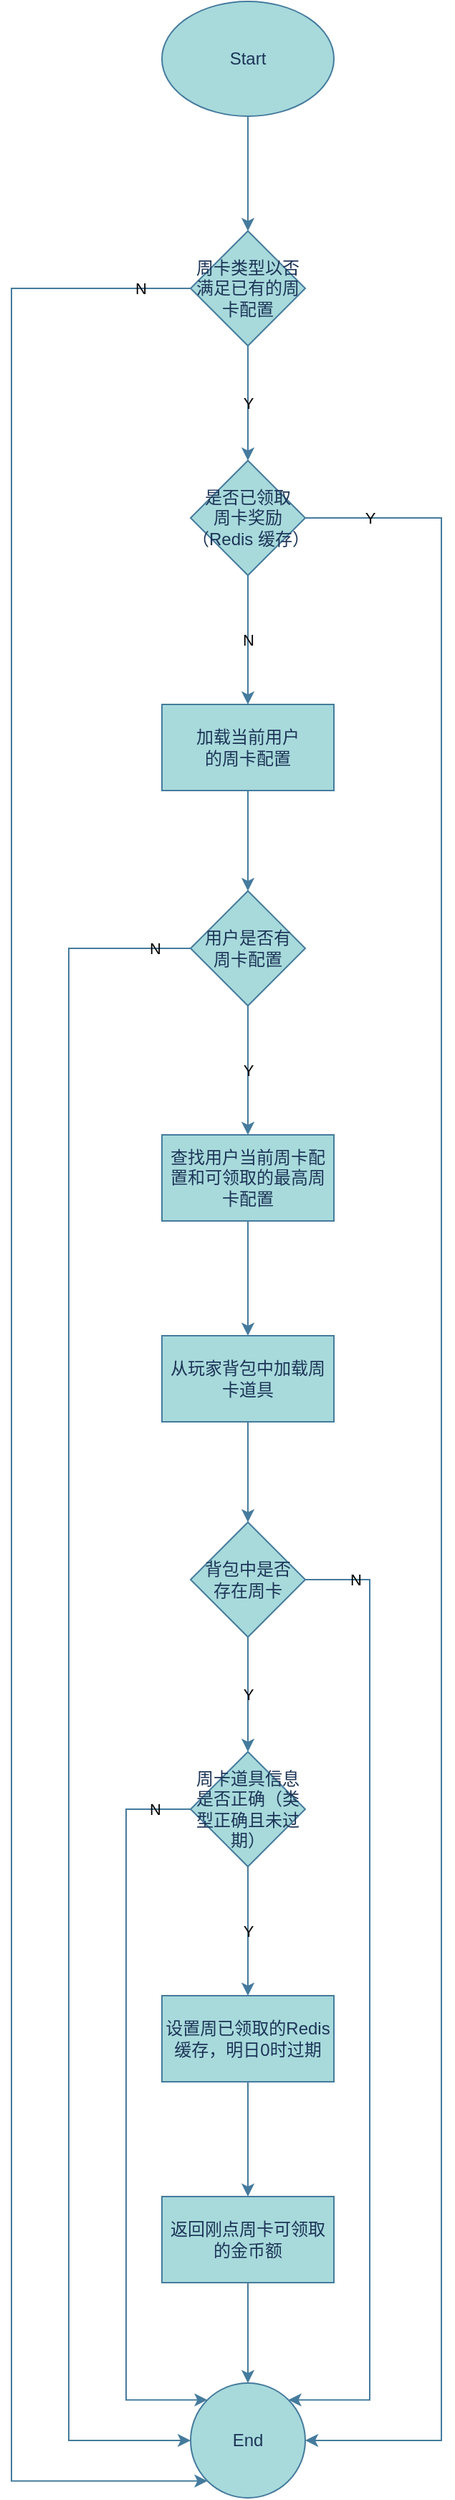 <mxfile version="24.2.3" type="github">
  <diagram name="Page-1" id="uZO5wta7VgLoH98T9EKO">
    <mxGraphModel dx="1434" dy="676" grid="1" gridSize="10" guides="1" tooltips="1" connect="1" arrows="1" fold="1" page="1" pageScale="1" pageWidth="850" pageHeight="1100" math="0" shadow="0">
      <root>
        <mxCell id="0" />
        <mxCell id="1" parent="0" />
        <mxCell id="dfrxhbNRFuG1TWJueZY8-5" value="" style="edgeStyle=orthogonalEdgeStyle;rounded=0;orthogonalLoop=1;jettySize=auto;html=1;labelBackgroundColor=none;strokeColor=#457B9D;fontColor=default;" edge="1" parent="1" source="dfrxhbNRFuG1TWJueZY8-1" target="dfrxhbNRFuG1TWJueZY8-4">
          <mxGeometry relative="1" as="geometry" />
        </mxCell>
        <mxCell id="dfrxhbNRFuG1TWJueZY8-1" value="Start" style="ellipse;whiteSpace=wrap;html=1;labelBackgroundColor=none;fillColor=#A8DADC;strokeColor=#457B9D;fontColor=#1D3557;" vertex="1" parent="1">
          <mxGeometry x="365" y="20" width="120" height="80" as="geometry" />
        </mxCell>
        <mxCell id="dfrxhbNRFuG1TWJueZY8-7" value="Y" style="edgeStyle=orthogonalEdgeStyle;rounded=0;orthogonalLoop=1;jettySize=auto;html=1;labelBackgroundColor=none;strokeColor=#457B9D;fontColor=default;" edge="1" parent="1" source="dfrxhbNRFuG1TWJueZY8-4" target="dfrxhbNRFuG1TWJueZY8-6">
          <mxGeometry relative="1" as="geometry" />
        </mxCell>
        <mxCell id="dfrxhbNRFuG1TWJueZY8-32" value="N" style="edgeStyle=orthogonalEdgeStyle;rounded=0;orthogonalLoop=1;jettySize=auto;html=1;entryX=0;entryY=1;entryDx=0;entryDy=0;labelBackgroundColor=none;strokeColor=#457B9D;fontColor=default;" edge="1" parent="1" source="dfrxhbNRFuG1TWJueZY8-4" target="dfrxhbNRFuG1TWJueZY8-26">
          <mxGeometry x="-0.961" relative="1" as="geometry">
            <Array as="points">
              <mxPoint x="260" y="220" />
              <mxPoint x="260" y="1748" />
            </Array>
            <mxPoint as="offset" />
          </mxGeometry>
        </mxCell>
        <mxCell id="dfrxhbNRFuG1TWJueZY8-4" value="周卡类型以否满足已有的周卡配置" style="rhombus;whiteSpace=wrap;html=1;labelBackgroundColor=none;fillColor=#A8DADC;strokeColor=#457B9D;fontColor=#1D3557;" vertex="1" parent="1">
          <mxGeometry x="385" y="180" width="80" height="80" as="geometry" />
        </mxCell>
        <mxCell id="dfrxhbNRFuG1TWJueZY8-9" value="N" style="edgeStyle=orthogonalEdgeStyle;rounded=0;orthogonalLoop=1;jettySize=auto;html=1;labelBackgroundColor=none;strokeColor=#457B9D;fontColor=default;" edge="1" parent="1" source="dfrxhbNRFuG1TWJueZY8-6" target="dfrxhbNRFuG1TWJueZY8-8">
          <mxGeometry relative="1" as="geometry" />
        </mxCell>
        <mxCell id="dfrxhbNRFuG1TWJueZY8-31" value="Y" style="edgeStyle=orthogonalEdgeStyle;rounded=0;orthogonalLoop=1;jettySize=auto;html=1;entryX=1;entryY=0.5;entryDx=0;entryDy=0;labelBackgroundColor=none;strokeColor=#457B9D;fontColor=default;" edge="1" parent="1" source="dfrxhbNRFuG1TWJueZY8-6" target="dfrxhbNRFuG1TWJueZY8-26">
          <mxGeometry x="-0.941" relative="1" as="geometry">
            <Array as="points">
              <mxPoint x="560" y="380" />
              <mxPoint x="560" y="1720" />
            </Array>
            <mxPoint as="offset" />
          </mxGeometry>
        </mxCell>
        <mxCell id="dfrxhbNRFuG1TWJueZY8-6" value="是否已领取&lt;br&gt;周卡奖励（Redis 缓存）" style="rhombus;whiteSpace=wrap;html=1;labelBackgroundColor=none;fillColor=#A8DADC;strokeColor=#457B9D;fontColor=#1D3557;" vertex="1" parent="1">
          <mxGeometry x="385" y="340" width="80" height="80" as="geometry" />
        </mxCell>
        <mxCell id="dfrxhbNRFuG1TWJueZY8-11" value="" style="edgeStyle=orthogonalEdgeStyle;rounded=0;orthogonalLoop=1;jettySize=auto;html=1;labelBackgroundColor=none;strokeColor=#457B9D;fontColor=default;" edge="1" parent="1" source="dfrxhbNRFuG1TWJueZY8-8" target="dfrxhbNRFuG1TWJueZY8-10">
          <mxGeometry relative="1" as="geometry" />
        </mxCell>
        <mxCell id="dfrxhbNRFuG1TWJueZY8-8" value="加载当前用户&lt;br&gt;的周卡配置" style="whiteSpace=wrap;html=1;labelBackgroundColor=none;fillColor=#A8DADC;strokeColor=#457B9D;fontColor=#1D3557;" vertex="1" parent="1">
          <mxGeometry x="365" y="510" width="120" height="60" as="geometry" />
        </mxCell>
        <mxCell id="dfrxhbNRFuG1TWJueZY8-13" value="Y" style="edgeStyle=orthogonalEdgeStyle;rounded=0;orthogonalLoop=1;jettySize=auto;html=1;labelBackgroundColor=none;strokeColor=#457B9D;fontColor=default;" edge="1" parent="1" source="dfrxhbNRFuG1TWJueZY8-10" target="dfrxhbNRFuG1TWJueZY8-12">
          <mxGeometry relative="1" as="geometry" />
        </mxCell>
        <mxCell id="dfrxhbNRFuG1TWJueZY8-30" value="N" style="edgeStyle=orthogonalEdgeStyle;rounded=0;orthogonalLoop=1;jettySize=auto;html=1;entryX=0;entryY=0.5;entryDx=0;entryDy=0;labelBackgroundColor=none;strokeColor=#457B9D;fontColor=default;" edge="1" parent="1" source="dfrxhbNRFuG1TWJueZY8-10" target="dfrxhbNRFuG1TWJueZY8-26">
          <mxGeometry x="-0.959" relative="1" as="geometry">
            <Array as="points">
              <mxPoint x="300" y="680" />
              <mxPoint x="300" y="1720" />
            </Array>
            <mxPoint as="offset" />
          </mxGeometry>
        </mxCell>
        <mxCell id="dfrxhbNRFuG1TWJueZY8-10" value="用户是否有&lt;br&gt;周卡配置" style="rhombus;whiteSpace=wrap;html=1;labelBackgroundColor=none;fillColor=#A8DADC;strokeColor=#457B9D;fontColor=#1D3557;" vertex="1" parent="1">
          <mxGeometry x="385" y="640" width="80" height="80" as="geometry" />
        </mxCell>
        <mxCell id="dfrxhbNRFuG1TWJueZY8-15" value="" style="edgeStyle=orthogonalEdgeStyle;rounded=0;orthogonalLoop=1;jettySize=auto;html=1;labelBackgroundColor=none;strokeColor=#457B9D;fontColor=default;" edge="1" parent="1" source="dfrxhbNRFuG1TWJueZY8-12" target="dfrxhbNRFuG1TWJueZY8-14">
          <mxGeometry relative="1" as="geometry" />
        </mxCell>
        <mxCell id="dfrxhbNRFuG1TWJueZY8-12" value="查找用户当前周卡配置和可领取的最高周卡配置" style="whiteSpace=wrap;html=1;labelBackgroundColor=none;fillColor=#A8DADC;strokeColor=#457B9D;fontColor=#1D3557;" vertex="1" parent="1">
          <mxGeometry x="365" y="810" width="120" height="60" as="geometry" />
        </mxCell>
        <mxCell id="dfrxhbNRFuG1TWJueZY8-17" value="" style="edgeStyle=orthogonalEdgeStyle;rounded=0;orthogonalLoop=1;jettySize=auto;html=1;labelBackgroundColor=none;strokeColor=#457B9D;fontColor=default;" edge="1" parent="1" source="dfrxhbNRFuG1TWJueZY8-14" target="dfrxhbNRFuG1TWJueZY8-16">
          <mxGeometry relative="1" as="geometry" />
        </mxCell>
        <mxCell id="dfrxhbNRFuG1TWJueZY8-14" value="从玩家背包中加载周卡道具" style="whiteSpace=wrap;html=1;labelBackgroundColor=none;fillColor=#A8DADC;strokeColor=#457B9D;fontColor=#1D3557;" vertex="1" parent="1">
          <mxGeometry x="365" y="950" width="120" height="60" as="geometry" />
        </mxCell>
        <mxCell id="dfrxhbNRFuG1TWJueZY8-19" value="Y" style="edgeStyle=orthogonalEdgeStyle;rounded=0;orthogonalLoop=1;jettySize=auto;html=1;labelBackgroundColor=none;strokeColor=#457B9D;fontColor=default;" edge="1" parent="1" source="dfrxhbNRFuG1TWJueZY8-16" target="dfrxhbNRFuG1TWJueZY8-18">
          <mxGeometry relative="1" as="geometry" />
        </mxCell>
        <mxCell id="dfrxhbNRFuG1TWJueZY8-29" value="N" style="edgeStyle=orthogonalEdgeStyle;rounded=0;orthogonalLoop=1;jettySize=auto;html=1;entryX=1;entryY=0;entryDx=0;entryDy=0;labelBackgroundColor=none;strokeColor=#457B9D;fontColor=default;" edge="1" parent="1" source="dfrxhbNRFuG1TWJueZY8-16" target="dfrxhbNRFuG1TWJueZY8-26">
          <mxGeometry x="-0.896" relative="1" as="geometry">
            <Array as="points">
              <mxPoint x="510" y="1120" />
              <mxPoint x="510" y="1692" />
            </Array>
            <mxPoint as="offset" />
          </mxGeometry>
        </mxCell>
        <mxCell id="dfrxhbNRFuG1TWJueZY8-16" value="背包中是否&lt;br&gt;存在周卡" style="rhombus;whiteSpace=wrap;html=1;labelBackgroundColor=none;fillColor=#A8DADC;strokeColor=#457B9D;fontColor=#1D3557;" vertex="1" parent="1">
          <mxGeometry x="385" y="1080" width="80" height="80" as="geometry" />
        </mxCell>
        <mxCell id="dfrxhbNRFuG1TWJueZY8-23" value="Y" style="edgeStyle=orthogonalEdgeStyle;rounded=0;orthogonalLoop=1;jettySize=auto;html=1;labelBackgroundColor=none;strokeColor=#457B9D;fontColor=default;" edge="1" parent="1" source="dfrxhbNRFuG1TWJueZY8-18" target="dfrxhbNRFuG1TWJueZY8-22">
          <mxGeometry relative="1" as="geometry" />
        </mxCell>
        <mxCell id="dfrxhbNRFuG1TWJueZY8-28" value="N" style="edgeStyle=orthogonalEdgeStyle;rounded=0;orthogonalLoop=1;jettySize=auto;html=1;entryX=0;entryY=0;entryDx=0;entryDy=0;labelBackgroundColor=none;strokeColor=#457B9D;fontColor=default;" edge="1" parent="1" source="dfrxhbNRFuG1TWJueZY8-18" target="dfrxhbNRFuG1TWJueZY8-26">
          <mxGeometry x="-0.903" relative="1" as="geometry">
            <Array as="points">
              <mxPoint x="340" y="1280" />
              <mxPoint x="340" y="1692" />
            </Array>
            <mxPoint as="offset" />
          </mxGeometry>
        </mxCell>
        <mxCell id="dfrxhbNRFuG1TWJueZY8-18" value="周卡道具信息是否正确（类型正确且未过期）" style="rhombus;whiteSpace=wrap;html=1;labelBackgroundColor=none;fillColor=#A8DADC;strokeColor=#457B9D;fontColor=#1D3557;" vertex="1" parent="1">
          <mxGeometry x="385" y="1240" width="80" height="80" as="geometry" />
        </mxCell>
        <mxCell id="dfrxhbNRFuG1TWJueZY8-25" value="" style="edgeStyle=orthogonalEdgeStyle;rounded=0;orthogonalLoop=1;jettySize=auto;html=1;labelBackgroundColor=none;strokeColor=#457B9D;fontColor=default;" edge="1" parent="1" source="dfrxhbNRFuG1TWJueZY8-22" target="dfrxhbNRFuG1TWJueZY8-24">
          <mxGeometry relative="1" as="geometry" />
        </mxCell>
        <mxCell id="dfrxhbNRFuG1TWJueZY8-22" value="设置周已领取的Redis缓存，明日0时过期" style="whiteSpace=wrap;html=1;labelBackgroundColor=none;fillColor=#A8DADC;strokeColor=#457B9D;fontColor=#1D3557;" vertex="1" parent="1">
          <mxGeometry x="365" y="1410" width="120" height="60" as="geometry" />
        </mxCell>
        <mxCell id="dfrxhbNRFuG1TWJueZY8-27" value="" style="edgeStyle=orthogonalEdgeStyle;rounded=0;orthogonalLoop=1;jettySize=auto;html=1;labelBackgroundColor=none;strokeColor=#457B9D;fontColor=default;" edge="1" parent="1" source="dfrxhbNRFuG1TWJueZY8-24" target="dfrxhbNRFuG1TWJueZY8-26">
          <mxGeometry relative="1" as="geometry" />
        </mxCell>
        <mxCell id="dfrxhbNRFuG1TWJueZY8-24" value="返回刚点周卡可领取的金币额" style="whiteSpace=wrap;html=1;labelBackgroundColor=none;fillColor=#A8DADC;strokeColor=#457B9D;fontColor=#1D3557;" vertex="1" parent="1">
          <mxGeometry x="365" y="1550" width="120" height="60" as="geometry" />
        </mxCell>
        <mxCell id="dfrxhbNRFuG1TWJueZY8-26" value="End" style="ellipse;whiteSpace=wrap;html=1;labelBackgroundColor=none;fillColor=#A8DADC;strokeColor=#457B9D;fontColor=#1D3557;" vertex="1" parent="1">
          <mxGeometry x="385" y="1680" width="80" height="80" as="geometry" />
        </mxCell>
      </root>
    </mxGraphModel>
  </diagram>
</mxfile>
